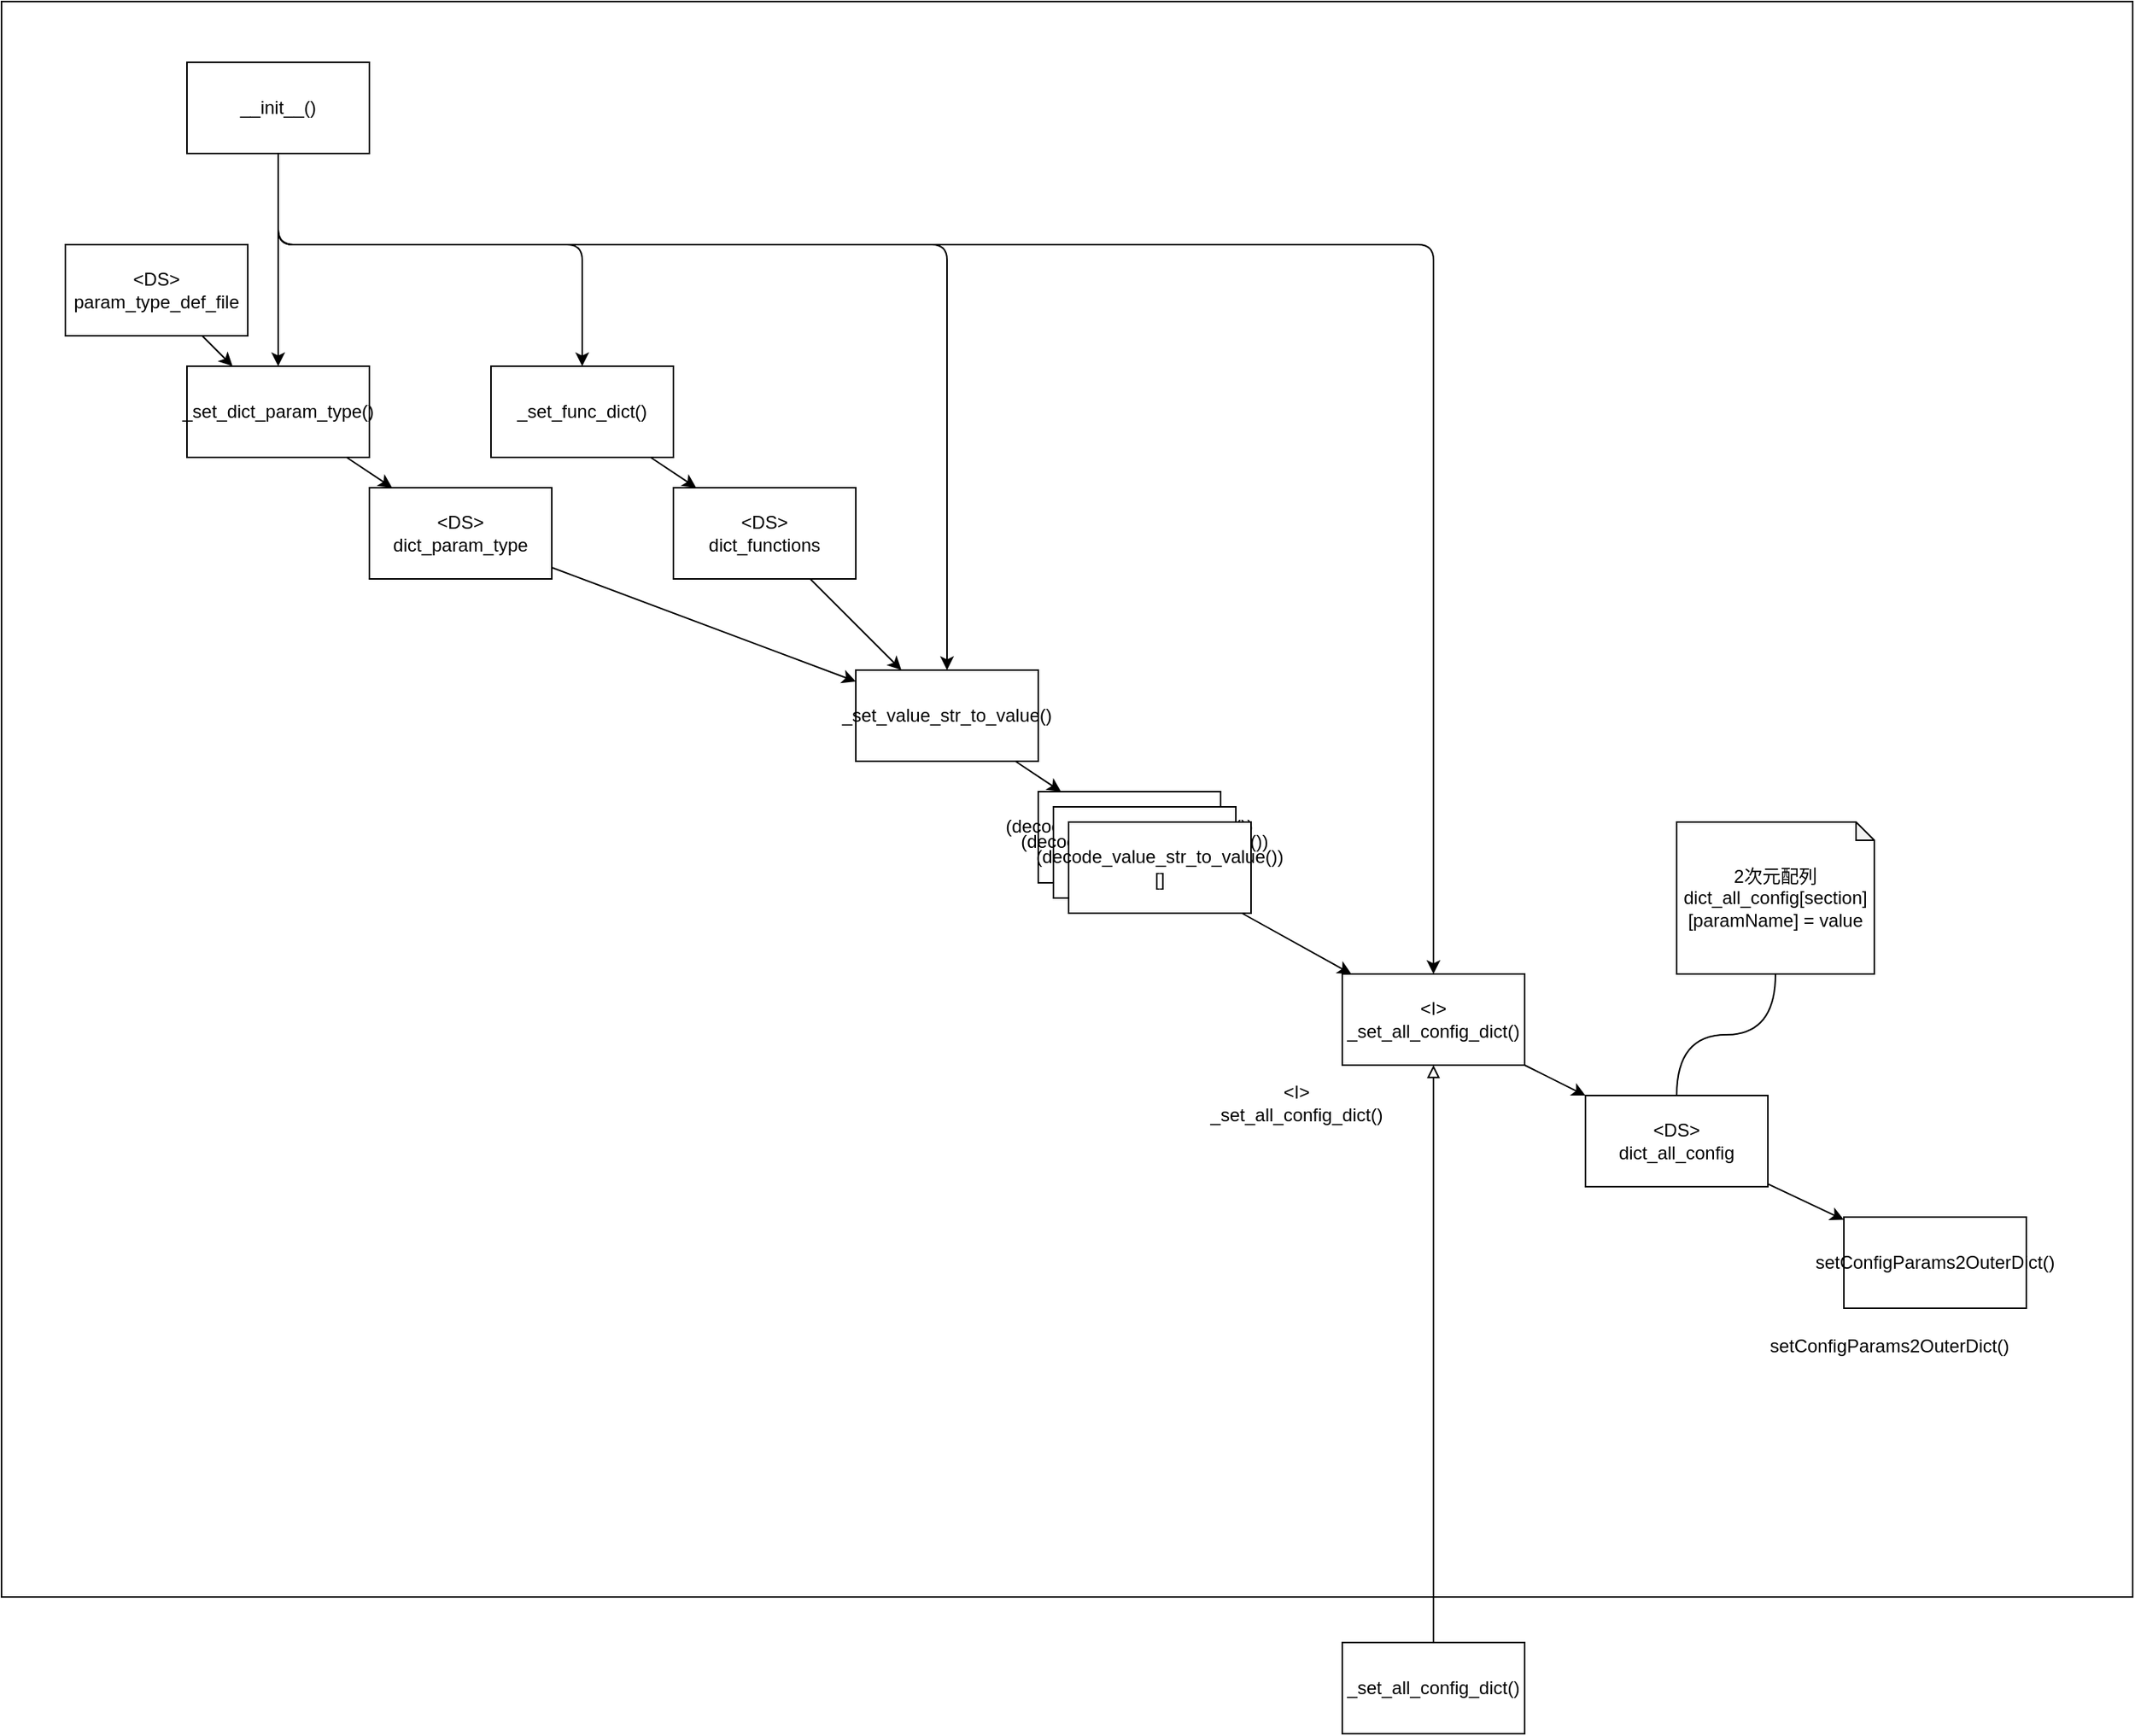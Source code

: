<mxfile version="24.7.5" pages="2">
  <diagram name="202408017" id="_qTMZ9agV6DyS4d2ZqxH">
    <mxGraphModel dx="1917" dy="1004" grid="1" gridSize="10" guides="1" tooltips="1" connect="1" arrows="1" fold="1" page="1" pageScale="1" pageWidth="827" pageHeight="1169" math="0" shadow="0">
      <root>
        <mxCell id="0" />
        <mxCell id="1" parent="0" />
        <mxCell id="H0H0fJoh627wvlZ6eN0J-27" value="" style="rounded=0;whiteSpace=wrap;html=1;fillColor=none;" vertex="1" parent="1">
          <mxGeometry x="38" width="1402" height="1050" as="geometry" />
        </mxCell>
        <mxCell id="H0H0fJoh627wvlZ6eN0J-7" style="edgeStyle=orthogonalEdgeStyle;rounded=1;orthogonalLoop=1;jettySize=auto;html=1;curved=0;" edge="1" parent="1" source="H0H0fJoh627wvlZ6eN0J-1" target="H0H0fJoh627wvlZ6eN0J-3">
          <mxGeometry relative="1" as="geometry" />
        </mxCell>
        <mxCell id="H0H0fJoh627wvlZ6eN0J-1" value="__init__()" style="rounded=0;whiteSpace=wrap;html=1;" vertex="1" parent="1">
          <mxGeometry x="160" y="40" width="120" height="60" as="geometry" />
        </mxCell>
        <mxCell id="H0H0fJoh627wvlZ6eN0J-4" style="rounded=0;orthogonalLoop=1;jettySize=auto;html=1;" edge="1" parent="1" source="H0H0fJoh627wvlZ6eN0J-2" target="H0H0fJoh627wvlZ6eN0J-3">
          <mxGeometry relative="1" as="geometry" />
        </mxCell>
        <mxCell id="H0H0fJoh627wvlZ6eN0J-2" value="&amp;lt;DS&amp;gt;&lt;div&gt;param_type_def_file&lt;/div&gt;" style="rounded=0;whiteSpace=wrap;html=1;" vertex="1" parent="1">
          <mxGeometry x="80" y="160" width="120" height="60" as="geometry" />
        </mxCell>
        <mxCell id="H0H0fJoh627wvlZ6eN0J-6" style="rounded=1;orthogonalLoop=1;jettySize=auto;html=1;" edge="1" parent="1" source="H0H0fJoh627wvlZ6eN0J-3" target="H0H0fJoh627wvlZ6eN0J-5">
          <mxGeometry relative="1" as="geometry" />
        </mxCell>
        <mxCell id="H0H0fJoh627wvlZ6eN0J-3" value="_set_dict_param_type()" style="rounded=0;whiteSpace=wrap;html=1;" vertex="1" parent="1">
          <mxGeometry x="160" y="240" width="120" height="60" as="geometry" />
        </mxCell>
        <mxCell id="H0H0fJoh627wvlZ6eN0J-5" value="&amp;lt;DS&amp;gt;&lt;div&gt;dict_param_type&lt;/div&gt;" style="rounded=0;whiteSpace=wrap;html=1;" vertex="1" parent="1">
          <mxGeometry x="280" y="320" width="120" height="60" as="geometry" />
        </mxCell>
        <mxCell id="H0H0fJoh627wvlZ6eN0J-8" style="rounded=1;orthogonalLoop=1;jettySize=auto;html=1;" edge="1" parent="1" source="H0H0fJoh627wvlZ6eN0J-9" target="H0H0fJoh627wvlZ6eN0J-10">
          <mxGeometry relative="1" as="geometry" />
        </mxCell>
        <mxCell id="H0H0fJoh627wvlZ6eN0J-9" value="_set_func_dict()" style="rounded=0;whiteSpace=wrap;html=1;" vertex="1" parent="1">
          <mxGeometry x="360" y="240" width="120" height="60" as="geometry" />
        </mxCell>
        <mxCell id="H0H0fJoh627wvlZ6eN0J-10" value="&amp;lt;DS&amp;gt;&lt;div&gt;dict_functions&lt;/div&gt;" style="rounded=0;whiteSpace=wrap;html=1;" vertex="1" parent="1">
          <mxGeometry x="480" y="320" width="120" height="60" as="geometry" />
        </mxCell>
        <mxCell id="H0H0fJoh627wvlZ6eN0J-11" style="edgeStyle=orthogonalEdgeStyle;rounded=1;orthogonalLoop=1;jettySize=auto;html=1;curved=0;" edge="1" parent="1" source="H0H0fJoh627wvlZ6eN0J-1" target="H0H0fJoh627wvlZ6eN0J-9">
          <mxGeometry relative="1" as="geometry">
            <mxPoint x="230" y="110" as="sourcePoint" />
            <mxPoint x="230" y="250" as="targetPoint" />
            <Array as="points">
              <mxPoint x="220" y="160" />
              <mxPoint x="420" y="160" />
            </Array>
          </mxGeometry>
        </mxCell>
        <mxCell id="H0H0fJoh627wvlZ6eN0J-12" style="rounded=1;orthogonalLoop=1;jettySize=auto;html=1;" edge="1" source="H0H0fJoh627wvlZ6eN0J-13" target="H0H0fJoh627wvlZ6eN0J-14" parent="1">
          <mxGeometry relative="1" as="geometry" />
        </mxCell>
        <mxCell id="H0H0fJoh627wvlZ6eN0J-13" value="_set_value_str_to_value()" style="rounded=0;whiteSpace=wrap;html=1;" vertex="1" parent="1">
          <mxGeometry x="600" y="440" width="120" height="60" as="geometry" />
        </mxCell>
        <mxCell id="H0H0fJoh627wvlZ6eN0J-14" value="&lt;div&gt;(decode_value_str_to_value())[]&lt;/div&gt;" style="rounded=0;whiteSpace=wrap;html=1;" vertex="1" parent="1">
          <mxGeometry x="720" y="520" width="120" height="60" as="geometry" />
        </mxCell>
        <mxCell id="H0H0fJoh627wvlZ6eN0J-15" value="&lt;div&gt;(decode_value_str_to_value())[]&lt;/div&gt;" style="rounded=0;whiteSpace=wrap;html=1;" vertex="1" parent="1">
          <mxGeometry x="730" y="530" width="120" height="60" as="geometry" />
        </mxCell>
        <mxCell id="H0H0fJoh627wvlZ6eN0J-16" value="&lt;div&gt;(decode_value_str_to_value())[]&lt;/div&gt;" style="rounded=0;whiteSpace=wrap;html=1;" vertex="1" parent="1">
          <mxGeometry x="740" y="540" width="120" height="60" as="geometry" />
        </mxCell>
        <mxCell id="H0H0fJoh627wvlZ6eN0J-17" style="edgeStyle=orthogonalEdgeStyle;rounded=1;orthogonalLoop=1;jettySize=auto;html=1;curved=0;" edge="1" parent="1" source="H0H0fJoh627wvlZ6eN0J-1" target="H0H0fJoh627wvlZ6eN0J-13">
          <mxGeometry relative="1" as="geometry">
            <mxPoint x="230" y="40" as="sourcePoint" />
            <mxPoint x="560" y="200" as="targetPoint" />
            <Array as="points">
              <mxPoint x="220" y="160" />
              <mxPoint x="660" y="160" />
            </Array>
          </mxGeometry>
        </mxCell>
        <mxCell id="H0H0fJoh627wvlZ6eN0J-18" style="rounded=1;orthogonalLoop=1;jettySize=auto;html=1;" edge="1" parent="1" source="H0H0fJoh627wvlZ6eN0J-5" target="H0H0fJoh627wvlZ6eN0J-13">
          <mxGeometry relative="1" as="geometry">
            <mxPoint x="275" y="310" as="sourcePoint" />
            <mxPoint x="305" y="330" as="targetPoint" />
          </mxGeometry>
        </mxCell>
        <mxCell id="H0H0fJoh627wvlZ6eN0J-19" style="rounded=1;orthogonalLoop=1;jettySize=auto;html=1;" edge="1" parent="1" source="H0H0fJoh627wvlZ6eN0J-10" target="H0H0fJoh627wvlZ6eN0J-13">
          <mxGeometry relative="1" as="geometry">
            <mxPoint x="285" y="320" as="sourcePoint" />
            <mxPoint x="315" y="340" as="targetPoint" />
          </mxGeometry>
        </mxCell>
        <mxCell id="H0H0fJoh627wvlZ6eN0J-20" value="&amp;lt;I&amp;gt;&lt;div&gt;_set_all_config_dict()&lt;/div&gt;" style="rounded=0;whiteSpace=wrap;html=1;" vertex="1" parent="1">
          <mxGeometry x="920" y="640" width="120" height="60" as="geometry" />
        </mxCell>
        <mxCell id="H0H0fJoh627wvlZ6eN0J-21" style="rounded=1;orthogonalLoop=1;jettySize=auto;html=1;" edge="1" parent="1" source="H0H0fJoh627wvlZ6eN0J-16" target="H0H0fJoh627wvlZ6eN0J-20">
          <mxGeometry relative="1" as="geometry">
            <mxPoint x="580" y="390" as="sourcePoint" />
            <mxPoint x="640" y="450" as="targetPoint" />
          </mxGeometry>
        </mxCell>
        <mxCell id="H0H0fJoh627wvlZ6eN0J-22" style="edgeStyle=orthogonalEdgeStyle;rounded=1;orthogonalLoop=1;jettySize=auto;html=1;curved=0;" edge="1" parent="1" source="H0H0fJoh627wvlZ6eN0J-1" target="H0H0fJoh627wvlZ6eN0J-20">
          <mxGeometry relative="1" as="geometry">
            <mxPoint x="230" y="110" as="sourcePoint" />
            <mxPoint x="670" y="450" as="targetPoint" />
            <Array as="points">
              <mxPoint x="220" y="160" />
              <mxPoint x="980" y="160" />
            </Array>
          </mxGeometry>
        </mxCell>
        <mxCell id="H0H0fJoh627wvlZ6eN0J-23" value="&amp;lt;DS&amp;gt;&lt;div&gt;dict_all_config&lt;/div&gt;" style="rounded=0;whiteSpace=wrap;html=1;" vertex="1" parent="1">
          <mxGeometry x="1080" y="720" width="120" height="60" as="geometry" />
        </mxCell>
        <mxCell id="H0H0fJoh627wvlZ6eN0J-24" style="rounded=1;orthogonalLoop=1;jettySize=auto;html=1;" edge="1" parent="1" target="H0H0fJoh627wvlZ6eN0J-23" source="H0H0fJoh627wvlZ6eN0J-20">
          <mxGeometry relative="1" as="geometry">
            <mxPoint x="1050" y="660" as="sourcePoint" />
            <mxPoint x="795" y="620" as="targetPoint" />
          </mxGeometry>
        </mxCell>
        <mxCell id="H0H0fJoh627wvlZ6eN0J-26" style="edgeStyle=orthogonalEdgeStyle;rounded=1;orthogonalLoop=1;jettySize=auto;html=1;curved=0;endArrow=block;endFill=0;" edge="1" parent="1" source="H0H0fJoh627wvlZ6eN0J-25" target="H0H0fJoh627wvlZ6eN0J-20">
          <mxGeometry relative="1" as="geometry" />
        </mxCell>
        <mxCell id="H0H0fJoh627wvlZ6eN0J-25" value="&lt;div&gt;_set_all_config_dict()&lt;/div&gt;" style="rounded=0;whiteSpace=wrap;html=1;" vertex="1" parent="1">
          <mxGeometry x="920" y="1080" width="120" height="60" as="geometry" />
        </mxCell>
        <mxCell id="H0H0fJoh627wvlZ6eN0J-28" value="setConfigParams2OuterDict()" style="rounded=0;whiteSpace=wrap;html=1;" vertex="1" parent="1">
          <mxGeometry x="1250" y="800" width="120" height="60" as="geometry" />
        </mxCell>
        <mxCell id="H0H0fJoh627wvlZ6eN0J-30" style="rounded=1;orthogonalLoop=1;jettySize=auto;html=1;" edge="1" parent="1" source="H0H0fJoh627wvlZ6eN0J-23" target="H0H0fJoh627wvlZ6eN0J-28">
          <mxGeometry relative="1" as="geometry">
            <mxPoint x="864" y="610" as="sourcePoint" />
            <mxPoint x="936" y="650" as="targetPoint" />
          </mxGeometry>
        </mxCell>
        <mxCell id="ZlI_Ul9aRBBHLrUR2pkL-1" style="edgeStyle=orthogonalEdgeStyle;rounded=0;orthogonalLoop=1;jettySize=auto;html=1;curved=1;endArrow=none;endFill=0;" edge="1" parent="1" source="ZlI_Ul9aRBBHLrUR2pkL-2" target="H0H0fJoh627wvlZ6eN0J-23">
          <mxGeometry relative="1" as="geometry">
            <mxPoint x="1140" y="720" as="targetPoint" />
          </mxGeometry>
        </mxCell>
        <mxCell id="ZlI_Ul9aRBBHLrUR2pkL-2" value="2次元配列dict_all_config[section][paramName] = value" style="shape=note;whiteSpace=wrap;html=1;backgroundOutline=1;darkOpacity=0.05;size=12;" vertex="1" parent="1">
          <mxGeometry x="1140" y="540" width="130" height="100" as="geometry" />
        </mxCell>
        <mxCell id="ZlI_Ul9aRBBHLrUR2pkL-3" value="setConfigParams2OuterDict()" style="text;html=1;align=center;verticalAlign=middle;whiteSpace=wrap;rounded=0;" vertex="1" parent="1">
          <mxGeometry x="1250" y="870" width="60" height="30" as="geometry" />
        </mxCell>
        <mxCell id="nrRrMzEDJv7GHUQUTg86-1" value="&amp;lt;I&amp;gt;&lt;div&gt;_set_all_config_dict()&lt;/div&gt;" style="text;html=1;align=center;verticalAlign=middle;whiteSpace=wrap;rounded=0;" vertex="1" parent="1">
          <mxGeometry x="860" y="710" width="60" height="30" as="geometry" />
        </mxCell>
      </root>
    </mxGraphModel>
  </diagram>
  <diagram name="20240818" id="WG9H9_CyKZvuXEHSOOkj">
    <mxGraphModel dx="1917" dy="1004" grid="1" gridSize="10" guides="1" tooltips="1" connect="1" arrows="1" fold="1" page="1" pageScale="1" pageWidth="827" pageHeight="1169" math="0" shadow="0">
      <root>
        <mxCell id="SZmem4GzENlsNNQeYUeN-0" />
        <mxCell id="SZmem4GzENlsNNQeYUeN-1" parent="SZmem4GzENlsNNQeYUeN-0" />
        <mxCell id="SZmem4GzENlsNNQeYUeN-2" value="" style="rounded=0;whiteSpace=wrap;html=1;fillColor=none;" vertex="1" parent="SZmem4GzENlsNNQeYUeN-1">
          <mxGeometry x="38" width="1422" height="1020" as="geometry" />
        </mxCell>
        <mxCell id="SZmem4GzENlsNNQeYUeN-3" style="edgeStyle=orthogonalEdgeStyle;rounded=1;orthogonalLoop=1;jettySize=auto;html=1;curved=0;" edge="1" parent="SZmem4GzENlsNNQeYUeN-1" source="SZmem4GzENlsNNQeYUeN-4" target="SZmem4GzENlsNNQeYUeN-8">
          <mxGeometry relative="1" as="geometry" />
        </mxCell>
        <mxCell id="SZmem4GzENlsNNQeYUeN-4" value="__init__()" style="rounded=0;whiteSpace=wrap;html=1;" vertex="1" parent="SZmem4GzENlsNNQeYUeN-1">
          <mxGeometry x="160" y="40" width="120" height="60" as="geometry" />
        </mxCell>
        <mxCell id="SZmem4GzENlsNNQeYUeN-5" style="rounded=0;orthogonalLoop=1;jettySize=auto;html=1;" edge="1" parent="SZmem4GzENlsNNQeYUeN-1" source="SZmem4GzENlsNNQeYUeN-6" target="SZmem4GzENlsNNQeYUeN-8">
          <mxGeometry relative="1" as="geometry" />
        </mxCell>
        <mxCell id="SZmem4GzENlsNNQeYUeN-6" value="&amp;lt;DS&amp;gt;&lt;div&gt;param_type_def_file&lt;/div&gt;" style="rounded=0;whiteSpace=wrap;html=1;" vertex="1" parent="SZmem4GzENlsNNQeYUeN-1">
          <mxGeometry x="80" y="160" width="120" height="60" as="geometry" />
        </mxCell>
        <mxCell id="SZmem4GzENlsNNQeYUeN-7" style="rounded=1;orthogonalLoop=1;jettySize=auto;html=1;" edge="1" parent="SZmem4GzENlsNNQeYUeN-1" source="SZmem4GzENlsNNQeYUeN-8" target="SZmem4GzENlsNNQeYUeN-9">
          <mxGeometry relative="1" as="geometry" />
        </mxCell>
        <mxCell id="SZmem4GzENlsNNQeYUeN-8" value="_set_dict_param_type()" style="rounded=0;whiteSpace=wrap;html=1;" vertex="1" parent="SZmem4GzENlsNNQeYUeN-1">
          <mxGeometry x="160" y="240" width="120" height="60" as="geometry" />
        </mxCell>
        <mxCell id="SZmem4GzENlsNNQeYUeN-9" value="&amp;lt;DS&amp;gt;&lt;div&gt;dict_param_type&lt;/div&gt;" style="rounded=0;whiteSpace=wrap;html=1;" vertex="1" parent="SZmem4GzENlsNNQeYUeN-1">
          <mxGeometry x="280" y="320" width="120" height="60" as="geometry" />
        </mxCell>
        <mxCell id="SZmem4GzENlsNNQeYUeN-10" style="rounded=1;orthogonalLoop=1;jettySize=auto;html=1;" edge="1" parent="SZmem4GzENlsNNQeYUeN-1" source="SZmem4GzENlsNNQeYUeN-11" target="SZmem4GzENlsNNQeYUeN-12">
          <mxGeometry relative="1" as="geometry" />
        </mxCell>
        <mxCell id="SZmem4GzENlsNNQeYUeN-11" value="_set_func_dict()" style="rounded=0;whiteSpace=wrap;html=1;" vertex="1" parent="SZmem4GzENlsNNQeYUeN-1">
          <mxGeometry x="360" y="240" width="120" height="60" as="geometry" />
        </mxCell>
        <mxCell id="SZmem4GzENlsNNQeYUeN-12" value="&amp;lt;DS&amp;gt;&lt;div&gt;dict_functions&lt;/div&gt;" style="rounded=0;whiteSpace=wrap;html=1;" vertex="1" parent="SZmem4GzENlsNNQeYUeN-1">
          <mxGeometry x="480" y="320" width="120" height="60" as="geometry" />
        </mxCell>
        <mxCell id="SZmem4GzENlsNNQeYUeN-13" style="edgeStyle=orthogonalEdgeStyle;rounded=1;orthogonalLoop=1;jettySize=auto;html=1;curved=0;" edge="1" parent="SZmem4GzENlsNNQeYUeN-1" source="SZmem4GzENlsNNQeYUeN-4" target="SZmem4GzENlsNNQeYUeN-11">
          <mxGeometry relative="1" as="geometry">
            <mxPoint x="230" y="110" as="sourcePoint" />
            <mxPoint x="230" y="250" as="targetPoint" />
            <Array as="points">
              <mxPoint x="220" y="160" />
              <mxPoint x="420" y="160" />
            </Array>
          </mxGeometry>
        </mxCell>
        <mxCell id="SZmem4GzENlsNNQeYUeN-14" style="rounded=1;orthogonalLoop=1;jettySize=auto;html=1;" edge="1" parent="SZmem4GzENlsNNQeYUeN-1" source="SZmem4GzENlsNNQeYUeN-15" target="SZmem4GzENlsNNQeYUeN-16">
          <mxGeometry relative="1" as="geometry" />
        </mxCell>
        <mxCell id="SZmem4GzENlsNNQeYUeN-15" value="_set_decode_funcitons()" style="rounded=0;whiteSpace=wrap;html=1;" vertex="1" parent="SZmem4GzENlsNNQeYUeN-1">
          <mxGeometry x="600" y="440" width="120" height="60" as="geometry" />
        </mxCell>
        <mxCell id="SZmem4GzENlsNNQeYUeN-16" value="&lt;div&gt;(decode_value_str_to_value())[]&lt;/div&gt;" style="rounded=0;whiteSpace=wrap;html=1;" vertex="1" parent="SZmem4GzENlsNNQeYUeN-1">
          <mxGeometry x="720" y="520" width="120" height="60" as="geometry" />
        </mxCell>
        <mxCell id="SZmem4GzENlsNNQeYUeN-17" value="&lt;div&gt;(decode_value_str_to_value())[]&lt;/div&gt;" style="rounded=0;whiteSpace=wrap;html=1;" vertex="1" parent="SZmem4GzENlsNNQeYUeN-1">
          <mxGeometry x="730" y="530" width="120" height="60" as="geometry" />
        </mxCell>
        <mxCell id="SZmem4GzENlsNNQeYUeN-18" value="&lt;div&gt;(decode_value_str_to_value())[]&lt;/div&gt;" style="rounded=0;whiteSpace=wrap;html=1;" vertex="1" parent="SZmem4GzENlsNNQeYUeN-1">
          <mxGeometry x="740" y="540" width="120" height="60" as="geometry" />
        </mxCell>
        <mxCell id="SZmem4GzENlsNNQeYUeN-19" style="edgeStyle=orthogonalEdgeStyle;rounded=1;orthogonalLoop=1;jettySize=auto;html=1;curved=0;" edge="1" parent="SZmem4GzENlsNNQeYUeN-1" source="SZmem4GzENlsNNQeYUeN-4" target="SZmem4GzENlsNNQeYUeN-15">
          <mxGeometry relative="1" as="geometry">
            <mxPoint x="230" y="40" as="sourcePoint" />
            <mxPoint x="560" y="200" as="targetPoint" />
            <Array as="points">
              <mxPoint x="220" y="160" />
              <mxPoint x="660" y="160" />
            </Array>
          </mxGeometry>
        </mxCell>
        <mxCell id="SZmem4GzENlsNNQeYUeN-20" style="rounded=1;orthogonalLoop=1;jettySize=auto;html=1;" edge="1" parent="SZmem4GzENlsNNQeYUeN-1" source="SZmem4GzENlsNNQeYUeN-9" target="SZmem4GzENlsNNQeYUeN-15">
          <mxGeometry relative="1" as="geometry">
            <mxPoint x="275" y="310" as="sourcePoint" />
            <mxPoint x="305" y="330" as="targetPoint" />
          </mxGeometry>
        </mxCell>
        <mxCell id="SZmem4GzENlsNNQeYUeN-21" style="rounded=1;orthogonalLoop=1;jettySize=auto;html=1;" edge="1" parent="SZmem4GzENlsNNQeYUeN-1" source="SZmem4GzENlsNNQeYUeN-12" target="SZmem4GzENlsNNQeYUeN-15">
          <mxGeometry relative="1" as="geometry">
            <mxPoint x="285" y="320" as="sourcePoint" />
            <mxPoint x="315" y="340" as="targetPoint" />
          </mxGeometry>
        </mxCell>
        <mxCell id="SZmem4GzENlsNNQeYUeN-22" value="&amp;lt;I&amp;gt;&lt;div&gt;read_config()&lt;/div&gt;" style="rounded=0;whiteSpace=wrap;html=1;" vertex="1" parent="SZmem4GzENlsNNQeYUeN-1">
          <mxGeometry x="920" y="640" width="120" height="60" as="geometry" />
        </mxCell>
        <mxCell id="SZmem4GzENlsNNQeYUeN-23" style="rounded=1;orthogonalLoop=1;jettySize=auto;html=1;" edge="1" parent="SZmem4GzENlsNNQeYUeN-1" source="SZmem4GzENlsNNQeYUeN-18" target="SZmem4GzENlsNNQeYUeN-22">
          <mxGeometry relative="1" as="geometry">
            <mxPoint x="580" y="390" as="sourcePoint" />
            <mxPoint x="640" y="450" as="targetPoint" />
          </mxGeometry>
        </mxCell>
        <mxCell id="SZmem4GzENlsNNQeYUeN-24" style="edgeStyle=orthogonalEdgeStyle;rounded=1;orthogonalLoop=1;jettySize=auto;html=1;curved=0;" edge="1" parent="SZmem4GzENlsNNQeYUeN-1" source="SZmem4GzENlsNNQeYUeN-4" target="SZmem4GzENlsNNQeYUeN-22">
          <mxGeometry relative="1" as="geometry">
            <mxPoint x="230" y="110" as="sourcePoint" />
            <mxPoint x="670" y="450" as="targetPoint" />
            <Array as="points">
              <mxPoint x="220" y="160" />
              <mxPoint x="980" y="160" />
            </Array>
          </mxGeometry>
        </mxCell>
        <mxCell id="SZmem4GzENlsNNQeYUeN-25" value="&amp;lt;DS&amp;gt;&lt;div&gt;dict_all_config&lt;/div&gt;" style="rounded=0;whiteSpace=wrap;html=1;" vertex="1" parent="SZmem4GzENlsNNQeYUeN-1">
          <mxGeometry x="1080" y="720" width="120" height="60" as="geometry" />
        </mxCell>
        <mxCell id="SZmem4GzENlsNNQeYUeN-26" style="rounded=1;orthogonalLoop=1;jettySize=auto;html=1;" edge="1" parent="SZmem4GzENlsNNQeYUeN-1" source="SZmem4GzENlsNNQeYUeN-22" target="SZmem4GzENlsNNQeYUeN-25">
          <mxGeometry relative="1" as="geometry">
            <mxPoint x="1050" y="660" as="sourcePoint" />
            <mxPoint x="795" y="620" as="targetPoint" />
          </mxGeometry>
        </mxCell>
        <mxCell id="SZmem4GzENlsNNQeYUeN-27" style="edgeStyle=orthogonalEdgeStyle;rounded=1;orthogonalLoop=1;jettySize=auto;html=1;curved=0;endArrow=block;endFill=0;" edge="1" parent="SZmem4GzENlsNNQeYUeN-1" source="SZmem4GzENlsNNQeYUeN-28" target="SZmem4GzENlsNNQeYUeN-22">
          <mxGeometry relative="1" as="geometry" />
        </mxCell>
        <mxCell id="SZmem4GzENlsNNQeYUeN-28" value="&lt;div&gt;read_config()&lt;/div&gt;" style="rounded=0;whiteSpace=wrap;html=1;" vertex="1" parent="SZmem4GzENlsNNQeYUeN-1">
          <mxGeometry x="920" y="1080" width="120" height="60" as="geometry" />
        </mxCell>
        <mxCell id="SZmem4GzENlsNNQeYUeN-29" value="update()" style="rounded=0;whiteSpace=wrap;html=1;" vertex="1" parent="SZmem4GzENlsNNQeYUeN-1">
          <mxGeometry x="920" y="40" width="120" height="60" as="geometry" />
        </mxCell>
        <mxCell id="SZmem4GzENlsNNQeYUeN-30" style="rounded=1;orthogonalLoop=1;jettySize=auto;html=1;" edge="1" parent="SZmem4GzENlsNNQeYUeN-1" source="SZmem4GzENlsNNQeYUeN-25" target="QJ3sGjiDHIzCPQLsoIyF-0">
          <mxGeometry relative="1" as="geometry">
            <mxPoint x="864" y="610" as="sourcePoint" />
            <mxPoint x="936" y="650" as="targetPoint" />
          </mxGeometry>
        </mxCell>
        <mxCell id="SZmem4GzENlsNNQeYUeN-31" style="edgeStyle=orthogonalEdgeStyle;rounded=1;orthogonalLoop=1;jettySize=auto;html=1;curved=0;" edge="1" parent="SZmem4GzENlsNNQeYUeN-1" source="SZmem4GzENlsNNQeYUeN-29" target="SZmem4GzENlsNNQeYUeN-22">
          <mxGeometry relative="1" as="geometry">
            <mxPoint x="230" y="110" as="sourcePoint" />
            <mxPoint x="990" y="650" as="targetPoint" />
            <Array as="points">
              <mxPoint x="980" y="210" />
              <mxPoint x="980" y="210" />
            </Array>
          </mxGeometry>
        </mxCell>
        <mxCell id="QJ3sGjiDHIzCPQLsoIyF-0" value="config_section_to_dict()" style="rounded=0;whiteSpace=wrap;html=1;" vertex="1" parent="SZmem4GzENlsNNQeYUeN-1">
          <mxGeometry x="1241" y="800" width="120" height="60" as="geometry" />
        </mxCell>
        <mxCell id="QJ3sGjiDHIzCPQLsoIyF-8" style="edgeStyle=orthogonalEdgeStyle;rounded=0;orthogonalLoop=1;jettySize=auto;html=1;curved=1;endArrow=none;endFill=0;" edge="1" parent="SZmem4GzENlsNNQeYUeN-1" source="QJ3sGjiDHIzCPQLsoIyF-7" target="SZmem4GzENlsNNQeYUeN-25">
          <mxGeometry relative="1" as="geometry" />
        </mxCell>
        <mxCell id="QJ3sGjiDHIzCPQLsoIyF-7" value="2次元配列dict_all_config[section][paramName] = value" style="shape=note;whiteSpace=wrap;html=1;backgroundOutline=1;darkOpacity=0.05;size=12;" vertex="1" parent="SZmem4GzENlsNNQeYUeN-1">
          <mxGeometry x="1140" y="540" width="130" height="100" as="geometry" />
        </mxCell>
        <mxCell id="QJ3sGjiDHIzCPQLsoIyF-9" value="&amp;lt;I&amp;gt;&lt;div&gt;write_config()&lt;/div&gt;" style="rounded=0;whiteSpace=wrap;html=1;" vertex="1" parent="SZmem4GzENlsNNQeYUeN-1">
          <mxGeometry x="1241" y="920" width="120" height="60" as="geometry" />
        </mxCell>
        <mxCell id="QJ3sGjiDHIzCPQLsoIyF-10" style="rounded=1;orthogonalLoop=1;jettySize=auto;html=1;" edge="1" parent="SZmem4GzENlsNNQeYUeN-1" source="SZmem4GzENlsNNQeYUeN-25" target="QJ3sGjiDHIzCPQLsoIyF-9">
          <mxGeometry relative="1" as="geometry">
            <mxPoint x="1210" y="790" as="sourcePoint" />
            <mxPoint x="1251" y="810" as="targetPoint" />
          </mxGeometry>
        </mxCell>
        <mxCell id="QJ3sGjiDHIzCPQLsoIyF-12" value="&amp;lt;I&amp;gt;&lt;div&gt;write_config()&lt;/div&gt;" style="rounded=0;whiteSpace=wrap;html=1;" vertex="1" parent="SZmem4GzENlsNNQeYUeN-1">
          <mxGeometry x="1241" y="1080" width="120" height="60" as="geometry" />
        </mxCell>
        <mxCell id="QJ3sGjiDHIzCPQLsoIyF-13" style="edgeStyle=orthogonalEdgeStyle;rounded=1;orthogonalLoop=1;jettySize=auto;html=1;curved=0;endArrow=block;endFill=0;" edge="1" parent="SZmem4GzENlsNNQeYUeN-1" source="QJ3sGjiDHIzCPQLsoIyF-12" target="QJ3sGjiDHIzCPQLsoIyF-9">
          <mxGeometry relative="1" as="geometry">
            <mxPoint x="990" y="1090" as="sourcePoint" />
            <mxPoint x="990" y="710" as="targetPoint" />
          </mxGeometry>
        </mxCell>
        <mxCell id="P5Ih-e97RSkbve5ruhi_-0" value="setConfigParams2OuterDict()" style="text;html=1;align=center;verticalAlign=middle;whiteSpace=wrap;rounded=0;" vertex="1" parent="SZmem4GzENlsNNQeYUeN-1">
          <mxGeometry x="1320" y="860" width="60" height="30" as="geometry" />
        </mxCell>
        <mxCell id="rqJ9GSwWLot1U5YrIFLu-0" value="&amp;lt;I&amp;gt;&lt;div&gt;_set_all_config_dict()&lt;/div&gt;" style="text;html=1;align=center;verticalAlign=middle;whiteSpace=wrap;rounded=0;" vertex="1" parent="SZmem4GzENlsNNQeYUeN-1">
          <mxGeometry x="890" y="700" width="60" height="30" as="geometry" />
        </mxCell>
      </root>
    </mxGraphModel>
  </diagram>
</mxfile>
